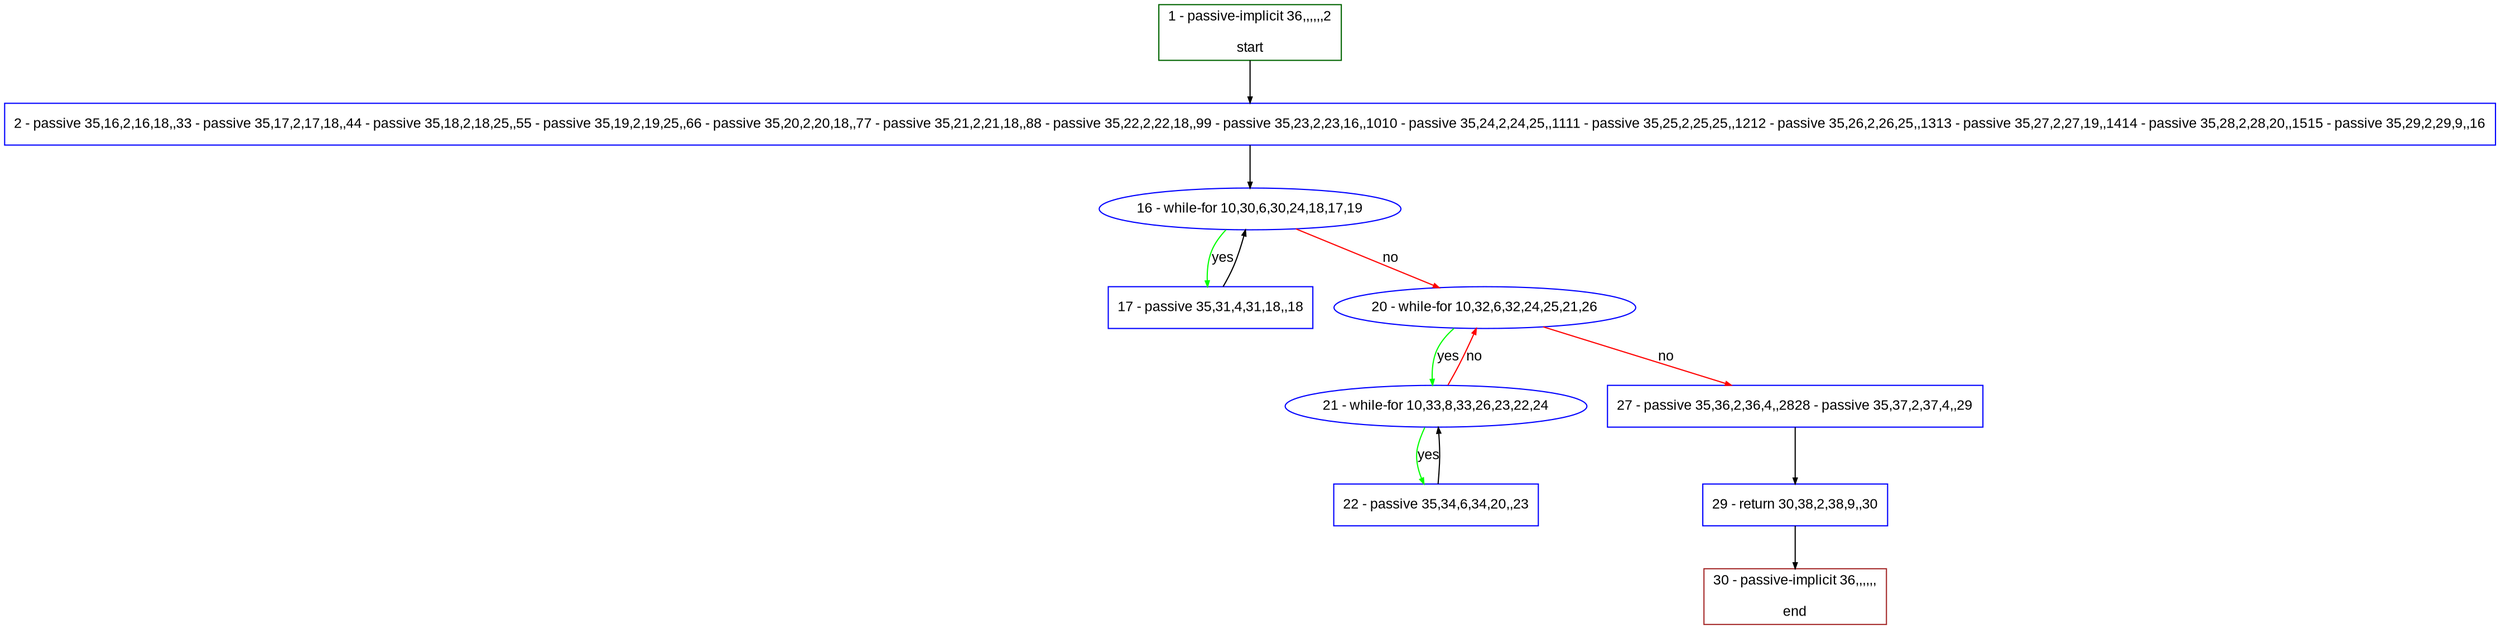 digraph "" {
  graph [pack="true", label="", fontsize="12", packmode="clust", fontname="Arial", fillcolor="#FFFFCC", bgcolor="white", style="rounded,filled", compound="true"];
  node [node_initialized="no", label="", color="grey", fontsize="12", fillcolor="white", fontname="Arial", style="filled", shape="rectangle", compound="true", fixedsize="false"];
  edge [fontcolor="black", arrowhead="normal", arrowtail="none", arrowsize="0.5", ltail="", label="", color="black", fontsize="12", lhead="", fontname="Arial", dir="forward", compound="true"];
  __N1 [label="2 - passive 35,16,2,16,18,,33 - passive 35,17,2,17,18,,44 - passive 35,18,2,18,25,,55 - passive 35,19,2,19,25,,66 - passive 35,20,2,20,18,,77 - passive 35,21,2,21,18,,88 - passive 35,22,2,22,18,,99 - passive 35,23,2,23,16,,1010 - passive 35,24,2,24,25,,1111 - passive 35,25,2,25,25,,1212 - passive 35,26,2,26,25,,1313 - passive 35,27,2,27,19,,1414 - passive 35,28,2,28,20,,1515 - passive 35,29,2,29,9,,16", color="#0000ff", fillcolor="#ffffff", style="filled", shape="box"];
  __N2 [label="1 - passive-implicit 36,,,,,,2\n\nstart", color="#006400", fillcolor="#ffffff", style="filled", shape="box"];
  __N3 [label="16 - while-for 10,30,6,30,24,18,17,19", color="#0000ff", fillcolor="#ffffff", style="filled", shape="oval"];
  __N4 [label="17 - passive 35,31,4,31,18,,18", color="#0000ff", fillcolor="#ffffff", style="filled", shape="box"];
  __N5 [label="20 - while-for 10,32,6,32,24,25,21,26", color="#0000ff", fillcolor="#ffffff", style="filled", shape="oval"];
  __N6 [label="21 - while-for 10,33,8,33,26,23,22,24", color="#0000ff", fillcolor="#ffffff", style="filled", shape="oval"];
  __N7 [label="27 - passive 35,36,2,36,4,,2828 - passive 35,37,2,37,4,,29", color="#0000ff", fillcolor="#ffffff", style="filled", shape="box"];
  __N8 [label="22 - passive 35,34,6,34,20,,23", color="#0000ff", fillcolor="#ffffff", style="filled", shape="box"];
  __N9 [label="29 - return 30,38,2,38,9,,30", color="#0000ff", fillcolor="#ffffff", style="filled", shape="box"];
  __N10 [label="30 - passive-implicit 36,,,,,,\n\nend", color="#a52a2a", fillcolor="#ffffff", style="filled", shape="box"];
  __N2 -> __N1 [arrowhead="normal", arrowtail="none", color="#000000", label="", dir="forward"];
  __N1 -> __N3 [arrowhead="normal", arrowtail="none", color="#000000", label="", dir="forward"];
  __N3 -> __N4 [arrowhead="normal", arrowtail="none", color="#00ff00", label="yes", dir="forward"];
  __N4 -> __N3 [arrowhead="normal", arrowtail="none", color="#000000", label="", dir="forward"];
  __N3 -> __N5 [arrowhead="normal", arrowtail="none", color="#ff0000", label="no", dir="forward"];
  __N5 -> __N6 [arrowhead="normal", arrowtail="none", color="#00ff00", label="yes", dir="forward"];
  __N6 -> __N5 [arrowhead="normal", arrowtail="none", color="#ff0000", label="no", dir="forward"];
  __N5 -> __N7 [arrowhead="normal", arrowtail="none", color="#ff0000", label="no", dir="forward"];
  __N6 -> __N8 [arrowhead="normal", arrowtail="none", color="#00ff00", label="yes", dir="forward"];
  __N8 -> __N6 [arrowhead="normal", arrowtail="none", color="#000000", label="", dir="forward"];
  __N7 -> __N9 [arrowhead="normal", arrowtail="none", color="#000000", label="", dir="forward"];
  __N9 -> __N10 [arrowhead="normal", arrowtail="none", color="#000000", label="", dir="forward"];
}
